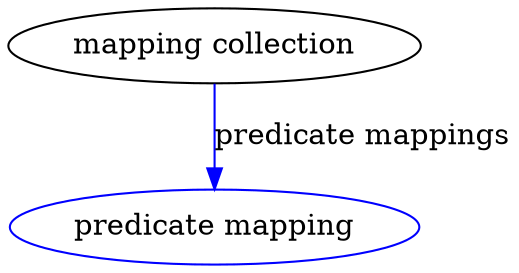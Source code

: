 digraph {
	graph [bb="0,0,240.79,123"];
	node [label="\N"];
	"mapping collection"	[height=0.5,
		label="mapping collection",
		pos="98.791,105",
		width=2.7442];
	"predicate mappings"	[color=blue,
		height=0.5,
		label="predicate mapping",
		pos="98.791,18",
		width=2.7261];
	"mapping collection" -> "predicate mappings"	[color=blue,
		label="predicate mappings",
		lp="169.79,61.5",
		pos="e,98.791,36.175 98.791,86.799 98.791,75.163 98.791,59.548 98.791,46.237",
		style=solid];
}
